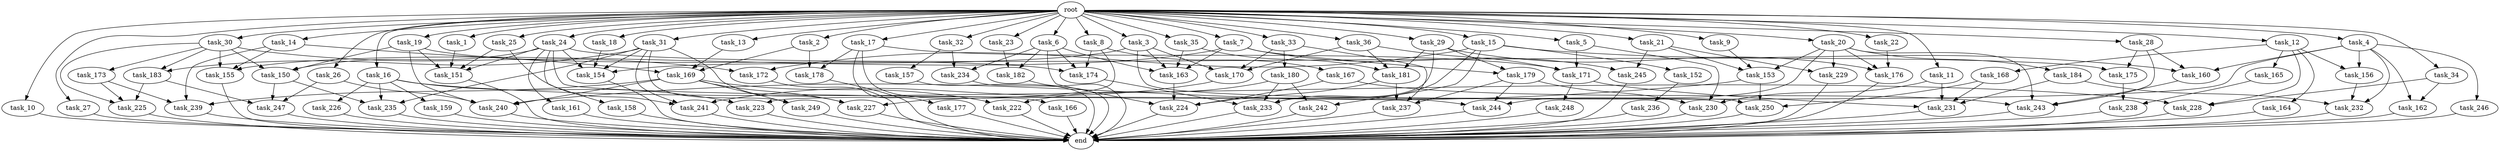 digraph G {
  root [size="0.000000"];
  task_1 [size="102.400000"];
  task_2 [size="102.400000"];
  task_3 [size="102.400000"];
  task_4 [size="102.400000"];
  task_5 [size="102.400000"];
  task_6 [size="102.400000"];
  task_7 [size="102.400000"];
  task_8 [size="102.400000"];
  task_9 [size="102.400000"];
  task_10 [size="102.400000"];
  task_11 [size="102.400000"];
  task_12 [size="102.400000"];
  task_13 [size="102.400000"];
  task_14 [size="102.400000"];
  task_15 [size="102.400000"];
  task_16 [size="102.400000"];
  task_17 [size="102.400000"];
  task_18 [size="102.400000"];
  task_19 [size="102.400000"];
  task_20 [size="102.400000"];
  task_21 [size="102.400000"];
  task_22 [size="102.400000"];
  task_23 [size="102.400000"];
  task_24 [size="102.400000"];
  task_25 [size="102.400000"];
  task_26 [size="102.400000"];
  task_27 [size="102.400000"];
  task_28 [size="102.400000"];
  task_29 [size="102.400000"];
  task_30 [size="102.400000"];
  task_31 [size="102.400000"];
  task_32 [size="102.400000"];
  task_33 [size="102.400000"];
  task_34 [size="102.400000"];
  task_35 [size="102.400000"];
  task_36 [size="102.400000"];
  task_150 [size="158913789952.000000"];
  task_151 [size="166644731084.800018"];
  task_152 [size="54975581388.800003"];
  task_153 [size="132284992716.800003"];
  task_154 [size="138297946931.200012"];
  task_155 [size="72155450572.800003"];
  task_156 [size="68719476736.000000"];
  task_157 [size="54975581388.800003"];
  task_158 [size="85899345920.000000"];
  task_159 [size="30923764531.200001"];
  task_160 [size="90194313216.000000"];
  task_161 [size="85899345920.000000"];
  task_162 [size="55834574848.000000"];
  task_163 [size="182965606809.600006"];
  task_164 [size="54975581388.800003"];
  task_165 [size="54975581388.800003"];
  task_166 [size="69578470195.199997"];
  task_167 [size="3435973836.800000"];
  task_168 [size="54975581388.800003"];
  task_169 [size="72155450572.800003"];
  task_170 [size="116823110451.200012"];
  task_171 [size="131425999257.600006"];
  task_172 [size="58411555225.600006"];
  task_173 [size="3435973836.800000"];
  task_174 [size="127990025420.800003"];
  task_175 [size="107374182400.000000"];
  task_176 [size="89335319756.800003"];
  task_177 [size="69578470195.199997"];
  task_178 [size="124554051584.000000"];
  task_179 [size="85899345920.000000"];
  task_180 [size="54975581388.800003"];
  task_181 [size="103938208563.200012"];
  task_182 [size="68719476736.000000"];
  task_183 [size="17179869184.000000"];
  task_184 [size="54975581388.800003"];
  task_222 [size="139156940390.399994"];
  task_223 [size="44667659878.400002"];
  task_224 [size="178670639513.600006"];
  task_225 [size="79886391705.600006"];
  task_226 [size="30923764531.200001"];
  task_227 [size="86758339379.200012"];
  task_228 [size="127990025420.800003"];
  task_229 [size="124554051584.000000"];
  task_230 [size="120259084288.000000"];
  task_231 [size="88476326297.600006"];
  task_232 [size="125413045043.200012"];
  task_233 [size="225056286310.400024"];
  task_234 [size="109951162777.600006"];
  task_235 [size="130567005798.400009"];
  task_236 [size="54975581388.800003"];
  task_237 [size="195850508697.600006"];
  task_238 [size="85899345920.000000"];
  task_239 [size="138297946931.200012"];
  task_240 [size="250826090086.400024"];
  task_241 [size="24910810316.800003"];
  task_242 [size="124554051584.000000"];
  task_243 [size="97925254348.800003"];
  task_244 [size="226774273228.800018"];
  task_245 [size="124554051584.000000"];
  task_246 [size="13743895347.200001"];
  task_247 [size="176952652595.200012"];
  task_248 [size="21474836480.000000"];
  task_249 [size="83322365542.400009"];
  task_250 [size="94489280512.000000"];
  end [size="0.000000"];

  root -> task_1 [size="1.000000"];
  root -> task_2 [size="1.000000"];
  root -> task_3 [size="1.000000"];
  root -> task_4 [size="1.000000"];
  root -> task_5 [size="1.000000"];
  root -> task_6 [size="1.000000"];
  root -> task_7 [size="1.000000"];
  root -> task_8 [size="1.000000"];
  root -> task_9 [size="1.000000"];
  root -> task_10 [size="1.000000"];
  root -> task_11 [size="1.000000"];
  root -> task_12 [size="1.000000"];
  root -> task_13 [size="1.000000"];
  root -> task_14 [size="1.000000"];
  root -> task_15 [size="1.000000"];
  root -> task_16 [size="1.000000"];
  root -> task_17 [size="1.000000"];
  root -> task_18 [size="1.000000"];
  root -> task_19 [size="1.000000"];
  root -> task_20 [size="1.000000"];
  root -> task_21 [size="1.000000"];
  root -> task_22 [size="1.000000"];
  root -> task_23 [size="1.000000"];
  root -> task_24 [size="1.000000"];
  root -> task_25 [size="1.000000"];
  root -> task_26 [size="1.000000"];
  root -> task_27 [size="1.000000"];
  root -> task_28 [size="1.000000"];
  root -> task_29 [size="1.000000"];
  root -> task_30 [size="1.000000"];
  root -> task_31 [size="1.000000"];
  root -> task_32 [size="1.000000"];
  root -> task_33 [size="1.000000"];
  root -> task_34 [size="1.000000"];
  root -> task_35 [size="1.000000"];
  root -> task_36 [size="1.000000"];
  task_1 -> task_151 [size="33554432.000000"];
  task_2 -> task_169 [size="536870912.000000"];
  task_2 -> task_178 [size="536870912.000000"];
  task_3 -> task_154 [size="301989888.000000"];
  task_3 -> task_163 [size="301989888.000000"];
  task_3 -> task_170 [size="301989888.000000"];
  task_3 -> task_250 [size="301989888.000000"];
  task_4 -> task_156 [size="134217728.000000"];
  task_4 -> task_160 [size="134217728.000000"];
  task_4 -> task_162 [size="134217728.000000"];
  task_4 -> task_223 [size="134217728.000000"];
  task_4 -> task_232 [size="134217728.000000"];
  task_4 -> task_246 [size="134217728.000000"];
  task_5 -> task_171 [size="301989888.000000"];
  task_5 -> task_230 [size="301989888.000000"];
  task_6 -> task_163 [size="536870912.000000"];
  task_6 -> task_174 [size="536870912.000000"];
  task_6 -> task_182 [size="536870912.000000"];
  task_6 -> task_224 [size="536870912.000000"];
  task_6 -> task_234 [size="536870912.000000"];
  task_7 -> task_155 [size="536870912.000000"];
  task_7 -> task_163 [size="536870912.000000"];
  task_7 -> task_179 [size="536870912.000000"];
  task_7 -> task_245 [size="536870912.000000"];
  task_8 -> task_167 [size="33554432.000000"];
  task_8 -> task_174 [size="33554432.000000"];
  task_8 -> task_227 [size="33554432.000000"];
  task_9 -> task_153 [size="75497472.000000"];
  task_10 -> end [size="1.000000"];
  task_11 -> task_230 [size="33554432.000000"];
  task_11 -> task_231 [size="33554432.000000"];
  task_12 -> task_156 [size="536870912.000000"];
  task_12 -> task_164 [size="536870912.000000"];
  task_12 -> task_165 [size="536870912.000000"];
  task_12 -> task_168 [size="536870912.000000"];
  task_12 -> task_228 [size="536870912.000000"];
  task_13 -> task_169 [size="33554432.000000"];
  task_14 -> task_155 [size="134217728.000000"];
  task_14 -> task_169 [size="134217728.000000"];
  task_14 -> task_239 [size="134217728.000000"];
  task_15 -> task_152 [size="536870912.000000"];
  task_15 -> task_160 [size="536870912.000000"];
  task_15 -> task_172 [size="536870912.000000"];
  task_15 -> task_233 [size="536870912.000000"];
  task_15 -> task_242 [size="536870912.000000"];
  task_16 -> task_159 [size="301989888.000000"];
  task_16 -> task_223 [size="301989888.000000"];
  task_16 -> task_226 [size="301989888.000000"];
  task_16 -> task_228 [size="301989888.000000"];
  task_16 -> task_235 [size="301989888.000000"];
  task_17 -> task_166 [size="679477248.000000"];
  task_17 -> task_171 [size="679477248.000000"];
  task_17 -> task_177 [size="679477248.000000"];
  task_17 -> task_178 [size="679477248.000000"];
  task_18 -> task_154 [size="75497472.000000"];
  task_19 -> task_150 [size="679477248.000000"];
  task_19 -> task_151 [size="679477248.000000"];
  task_19 -> task_174 [size="679477248.000000"];
  task_19 -> task_240 [size="679477248.000000"];
  task_20 -> task_153 [size="536870912.000000"];
  task_20 -> task_176 [size="536870912.000000"];
  task_20 -> task_184 [size="536870912.000000"];
  task_20 -> task_229 [size="536870912.000000"];
  task_20 -> task_243 [size="536870912.000000"];
  task_20 -> task_244 [size="536870912.000000"];
  task_21 -> task_153 [size="679477248.000000"];
  task_21 -> task_229 [size="679477248.000000"];
  task_21 -> task_245 [size="679477248.000000"];
  task_22 -> task_176 [size="33554432.000000"];
  task_23 -> task_182 [size="134217728.000000"];
  task_24 -> task_150 [size="838860800.000000"];
  task_24 -> task_151 [size="838860800.000000"];
  task_24 -> task_154 [size="838860800.000000"];
  task_24 -> task_158 [size="838860800.000000"];
  task_24 -> task_161 [size="838860800.000000"];
  task_24 -> task_175 [size="838860800.000000"];
  task_24 -> task_244 [size="838860800.000000"];
  task_25 -> task_151 [size="75497472.000000"];
  task_25 -> task_241 [size="75497472.000000"];
  task_26 -> task_240 [size="679477248.000000"];
  task_26 -> task_247 [size="679477248.000000"];
  task_27 -> end [size="1.000000"];
  task_28 -> task_160 [size="209715200.000000"];
  task_28 -> task_175 [size="209715200.000000"];
  task_28 -> task_243 [size="209715200.000000"];
  task_29 -> task_176 [size="301989888.000000"];
  task_29 -> task_179 [size="301989888.000000"];
  task_29 -> task_181 [size="301989888.000000"];
  task_29 -> task_233 [size="301989888.000000"];
  task_30 -> task_150 [size="33554432.000000"];
  task_30 -> task_155 [size="33554432.000000"];
  task_30 -> task_172 [size="33554432.000000"];
  task_30 -> task_173 [size="33554432.000000"];
  task_30 -> task_183 [size="33554432.000000"];
  task_30 -> task_225 [size="33554432.000000"];
  task_31 -> task_154 [size="134217728.000000"];
  task_31 -> task_183 [size="134217728.000000"];
  task_31 -> task_227 [size="134217728.000000"];
  task_31 -> task_235 [size="134217728.000000"];
  task_31 -> task_241 [size="134217728.000000"];
  task_31 -> task_249 [size="134217728.000000"];
  task_32 -> task_157 [size="536870912.000000"];
  task_32 -> task_234 [size="536870912.000000"];
  task_33 -> task_170 [size="536870912.000000"];
  task_33 -> task_180 [size="536870912.000000"];
  task_33 -> task_237 [size="536870912.000000"];
  task_34 -> task_162 [size="411041792.000000"];
  task_34 -> task_228 [size="411041792.000000"];
  task_35 -> task_163 [size="411041792.000000"];
  task_35 -> task_181 [size="411041792.000000"];
  task_36 -> task_170 [size="301989888.000000"];
  task_36 -> task_171 [size="301989888.000000"];
  task_36 -> task_181 [size="301989888.000000"];
  task_150 -> task_235 [size="838860800.000000"];
  task_150 -> task_247 [size="838860800.000000"];
  task_151 -> end [size="1.000000"];
  task_152 -> task_236 [size="536870912.000000"];
  task_153 -> task_240 [size="411041792.000000"];
  task_153 -> task_250 [size="411041792.000000"];
  task_154 -> end [size="1.000000"];
  task_155 -> end [size="1.000000"];
  task_156 -> task_232 [size="679477248.000000"];
  task_157 -> end [size="1.000000"];
  task_158 -> end [size="1.000000"];
  task_159 -> end [size="1.000000"];
  task_160 -> task_243 [size="75497472.000000"];
  task_161 -> end [size="1.000000"];
  task_162 -> end [size="1.000000"];
  task_163 -> task_224 [size="536870912.000000"];
  task_164 -> end [size="1.000000"];
  task_165 -> task_238 [size="301989888.000000"];
  task_166 -> end [size="1.000000"];
  task_167 -> task_224 [size="134217728.000000"];
  task_167 -> task_243 [size="134217728.000000"];
  task_168 -> task_231 [size="209715200.000000"];
  task_168 -> task_250 [size="209715200.000000"];
  task_169 -> task_222 [size="679477248.000000"];
  task_169 -> task_227 [size="679477248.000000"];
  task_169 -> task_239 [size="679477248.000000"];
  task_169 -> task_240 [size="679477248.000000"];
  task_169 -> task_249 [size="679477248.000000"];
  task_170 -> task_241 [size="33554432.000000"];
  task_171 -> task_231 [size="209715200.000000"];
  task_171 -> task_248 [size="209715200.000000"];
  task_172 -> end [size="1.000000"];
  task_173 -> task_225 [size="536870912.000000"];
  task_173 -> task_239 [size="536870912.000000"];
  task_174 -> task_233 [size="679477248.000000"];
  task_175 -> task_238 [size="536870912.000000"];
  task_176 -> end [size="1.000000"];
  task_177 -> end [size="1.000000"];
  task_178 -> end [size="1.000000"];
  task_179 -> task_230 [size="838860800.000000"];
  task_179 -> task_237 [size="838860800.000000"];
  task_179 -> task_244 [size="838860800.000000"];
  task_180 -> task_222 [size="679477248.000000"];
  task_180 -> task_233 [size="679477248.000000"];
  task_180 -> task_242 [size="679477248.000000"];
  task_181 -> task_224 [size="536870912.000000"];
  task_181 -> task_237 [size="536870912.000000"];
  task_182 -> end [size="1.000000"];
  task_183 -> task_225 [size="209715200.000000"];
  task_183 -> task_247 [size="209715200.000000"];
  task_184 -> task_231 [size="411041792.000000"];
  task_184 -> task_232 [size="411041792.000000"];
  task_222 -> end [size="1.000000"];
  task_223 -> end [size="1.000000"];
  task_224 -> end [size="1.000000"];
  task_225 -> end [size="1.000000"];
  task_226 -> end [size="1.000000"];
  task_227 -> end [size="1.000000"];
  task_228 -> end [size="1.000000"];
  task_229 -> end [size="1.000000"];
  task_230 -> end [size="1.000000"];
  task_231 -> end [size="1.000000"];
  task_232 -> end [size="1.000000"];
  task_233 -> end [size="1.000000"];
  task_234 -> end [size="1.000000"];
  task_235 -> end [size="1.000000"];
  task_236 -> end [size="1.000000"];
  task_237 -> end [size="1.000000"];
  task_238 -> end [size="1.000000"];
  task_239 -> end [size="1.000000"];
  task_240 -> end [size="1.000000"];
  task_241 -> end [size="1.000000"];
  task_242 -> end [size="1.000000"];
  task_243 -> end [size="1.000000"];
  task_244 -> end [size="1.000000"];
  task_245 -> end [size="1.000000"];
  task_246 -> end [size="1.000000"];
  task_247 -> end [size="1.000000"];
  task_248 -> end [size="1.000000"];
  task_249 -> end [size="1.000000"];
  task_250 -> end [size="1.000000"];
}
